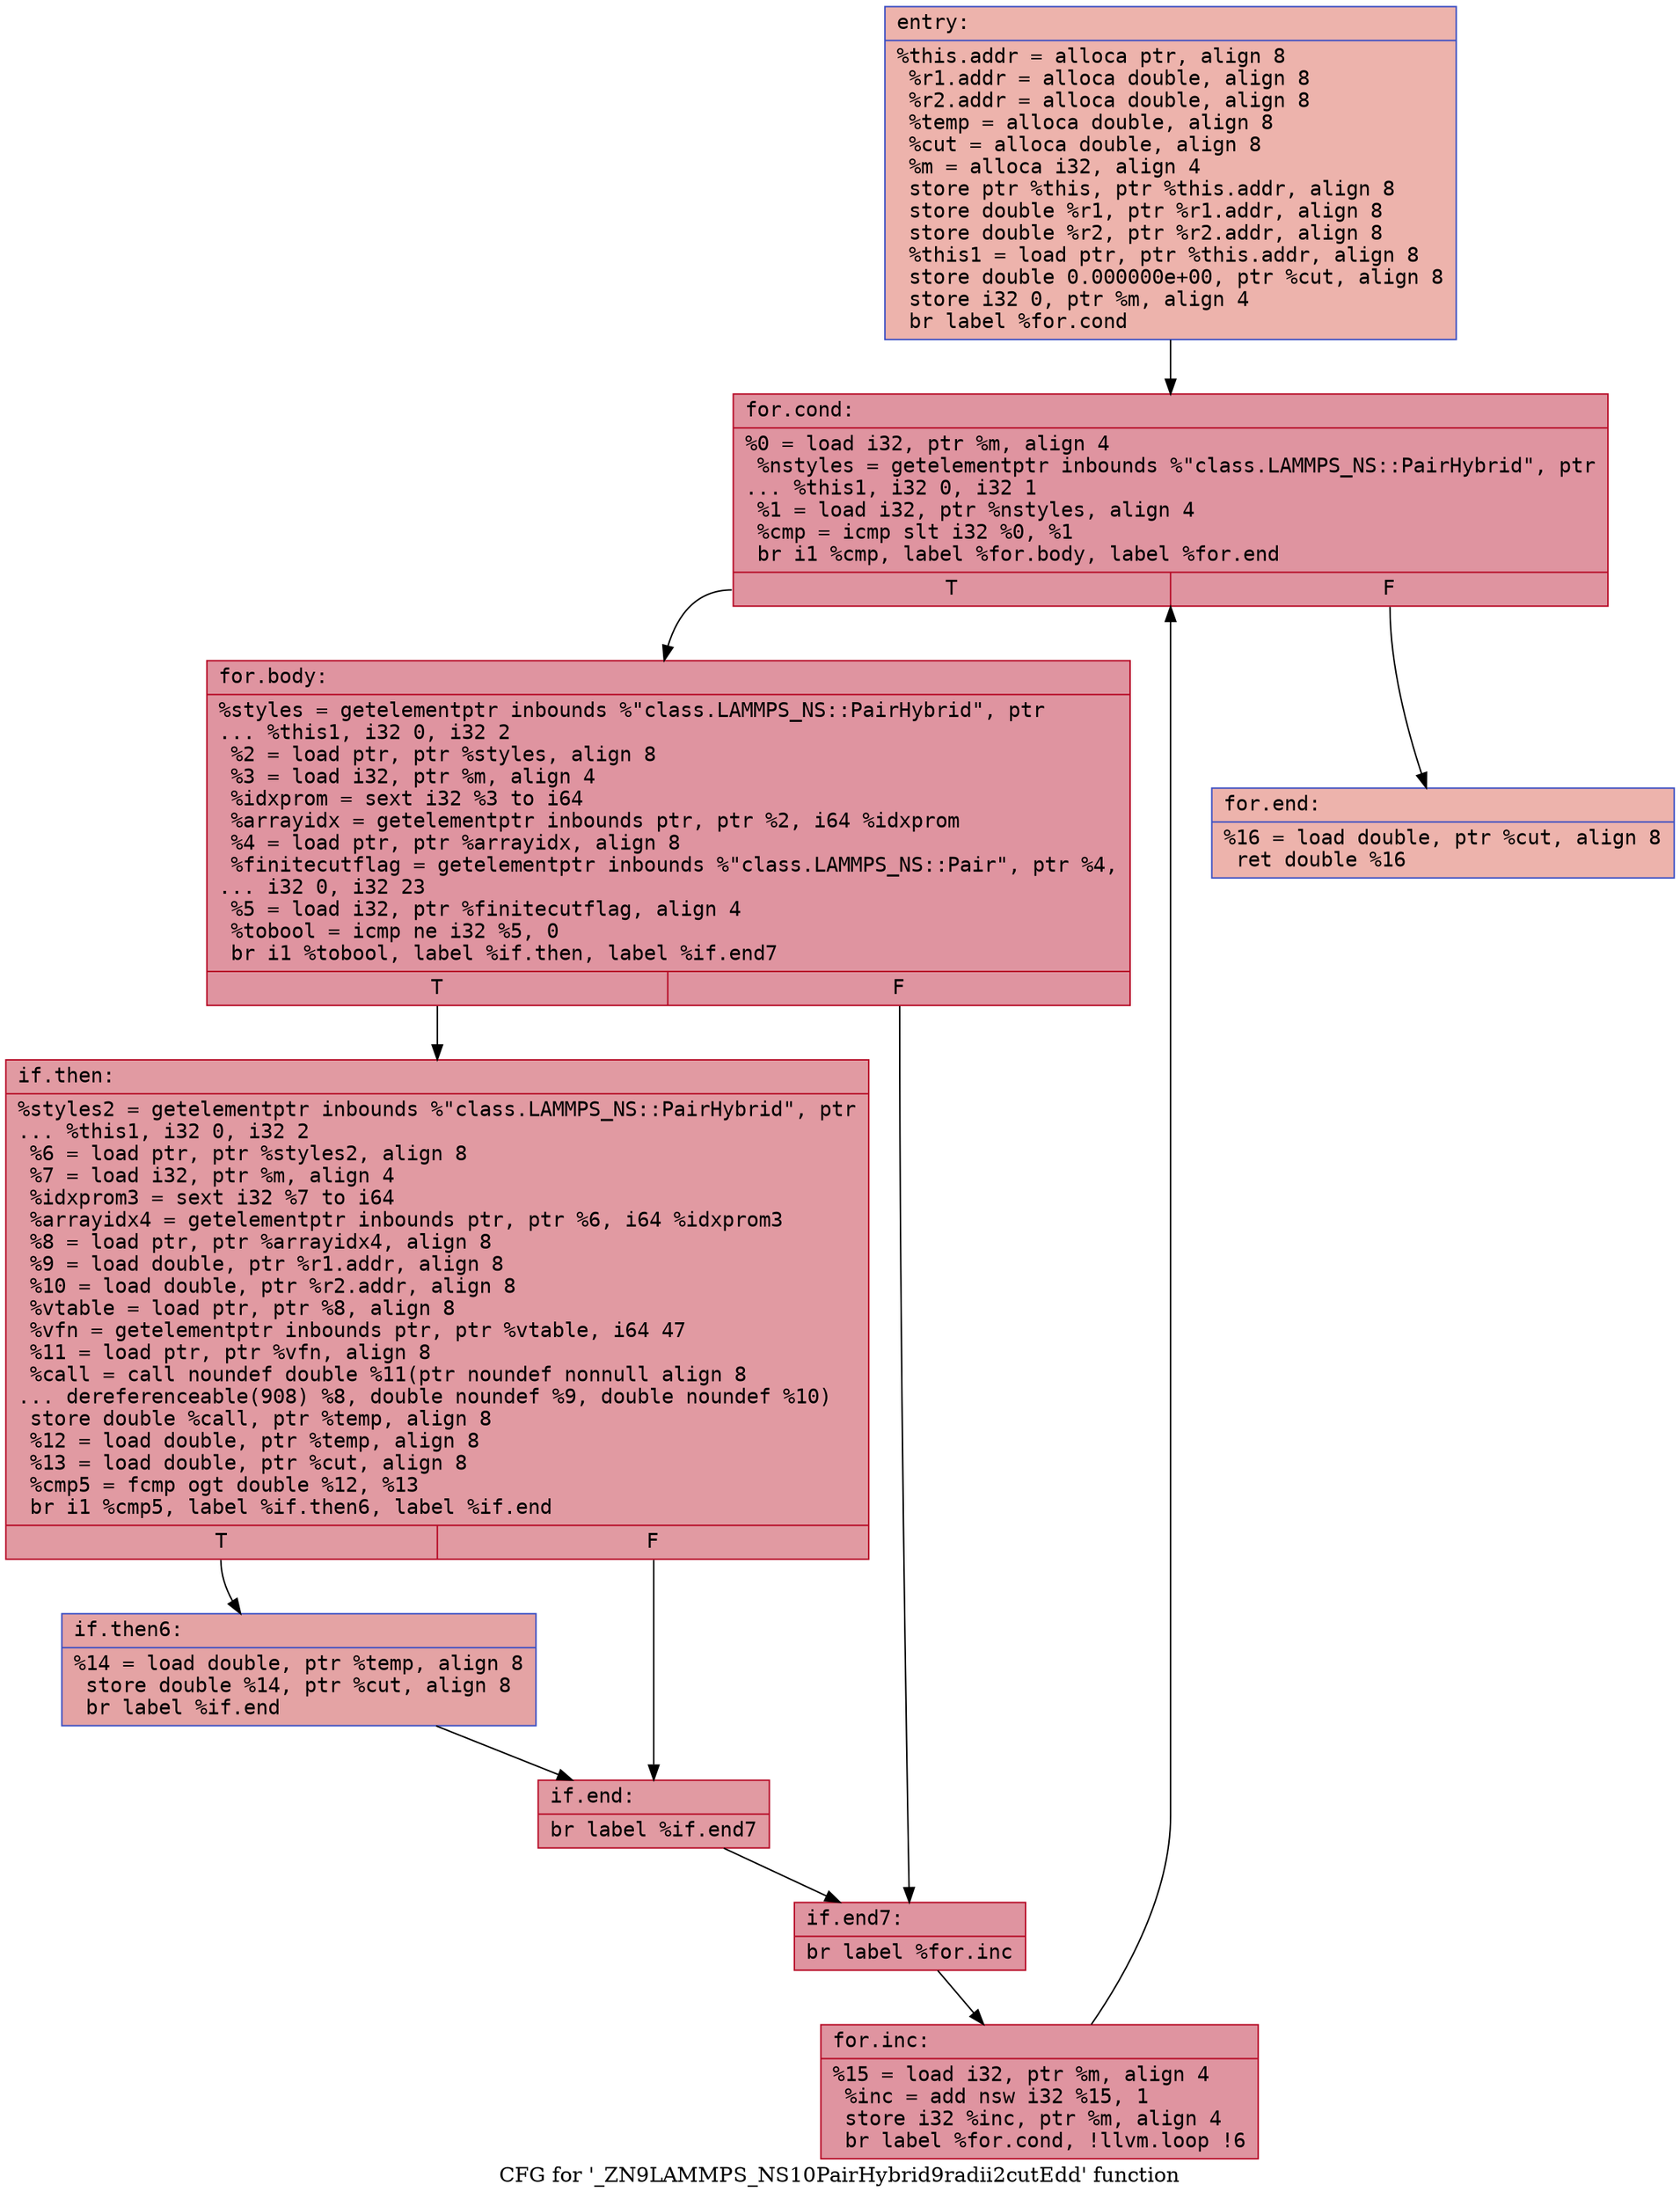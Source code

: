 digraph "CFG for '_ZN9LAMMPS_NS10PairHybrid9radii2cutEdd' function" {
	label="CFG for '_ZN9LAMMPS_NS10PairHybrid9radii2cutEdd' function";

	Node0x55975a784a60 [shape=record,color="#3d50c3ff", style=filled, fillcolor="#d6524470" fontname="Courier",label="{entry:\l|  %this.addr = alloca ptr, align 8\l  %r1.addr = alloca double, align 8\l  %r2.addr = alloca double, align 8\l  %temp = alloca double, align 8\l  %cut = alloca double, align 8\l  %m = alloca i32, align 4\l  store ptr %this, ptr %this.addr, align 8\l  store double %r1, ptr %r1.addr, align 8\l  store double %r2, ptr %r2.addr, align 8\l  %this1 = load ptr, ptr %this.addr, align 8\l  store double 0.000000e+00, ptr %cut, align 8\l  store i32 0, ptr %m, align 4\l  br label %for.cond\l}"];
	Node0x55975a784a60 -> Node0x55975a785190[tooltip="entry -> for.cond\nProbability 100.00%" ];
	Node0x55975a785190 [shape=record,color="#b70d28ff", style=filled, fillcolor="#b70d2870" fontname="Courier",label="{for.cond:\l|  %0 = load i32, ptr %m, align 4\l  %nstyles = getelementptr inbounds %\"class.LAMMPS_NS::PairHybrid\", ptr\l... %this1, i32 0, i32 1\l  %1 = load i32, ptr %nstyles, align 4\l  %cmp = icmp slt i32 %0, %1\l  br i1 %cmp, label %for.body, label %for.end\l|{<s0>T|<s1>F}}"];
	Node0x55975a785190:s0 -> Node0x55975a7855e0[tooltip="for.cond -> for.body\nProbability 96.88%" ];
	Node0x55975a785190:s1 -> Node0x55975a785630[tooltip="for.cond -> for.end\nProbability 3.12%" ];
	Node0x55975a7855e0 [shape=record,color="#b70d28ff", style=filled, fillcolor="#b70d2870" fontname="Courier",label="{for.body:\l|  %styles = getelementptr inbounds %\"class.LAMMPS_NS::PairHybrid\", ptr\l... %this1, i32 0, i32 2\l  %2 = load ptr, ptr %styles, align 8\l  %3 = load i32, ptr %m, align 4\l  %idxprom = sext i32 %3 to i64\l  %arrayidx = getelementptr inbounds ptr, ptr %2, i64 %idxprom\l  %4 = load ptr, ptr %arrayidx, align 8\l  %finitecutflag = getelementptr inbounds %\"class.LAMMPS_NS::Pair\", ptr %4,\l... i32 0, i32 23\l  %5 = load i32, ptr %finitecutflag, align 4\l  %tobool = icmp ne i32 %5, 0\l  br i1 %tobool, label %if.then, label %if.end7\l|{<s0>T|<s1>F}}"];
	Node0x55975a7855e0:s0 -> Node0x55975a785d30[tooltip="for.body -> if.then\nProbability 62.50%" ];
	Node0x55975a7855e0:s1 -> Node0x55975a785da0[tooltip="for.body -> if.end7\nProbability 37.50%" ];
	Node0x55975a785d30 [shape=record,color="#b70d28ff", style=filled, fillcolor="#bb1b2c70" fontname="Courier",label="{if.then:\l|  %styles2 = getelementptr inbounds %\"class.LAMMPS_NS::PairHybrid\", ptr\l... %this1, i32 0, i32 2\l  %6 = load ptr, ptr %styles2, align 8\l  %7 = load i32, ptr %m, align 4\l  %idxprom3 = sext i32 %7 to i64\l  %arrayidx4 = getelementptr inbounds ptr, ptr %6, i64 %idxprom3\l  %8 = load ptr, ptr %arrayidx4, align 8\l  %9 = load double, ptr %r1.addr, align 8\l  %10 = load double, ptr %r2.addr, align 8\l  %vtable = load ptr, ptr %8, align 8\l  %vfn = getelementptr inbounds ptr, ptr %vtable, i64 47\l  %11 = load ptr, ptr %vfn, align 8\l  %call = call noundef double %11(ptr noundef nonnull align 8\l... dereferenceable(908) %8, double noundef %9, double noundef %10)\l  store double %call, ptr %temp, align 8\l  %12 = load double, ptr %temp, align 8\l  %13 = load double, ptr %cut, align 8\l  %cmp5 = fcmp ogt double %12, %13\l  br i1 %cmp5, label %if.then6, label %if.end\l|{<s0>T|<s1>F}}"];
	Node0x55975a785d30:s0 -> Node0x55975a786a10[tooltip="if.then -> if.then6\nProbability 50.00%" ];
	Node0x55975a785d30:s1 -> Node0x55975a786a60[tooltip="if.then -> if.end\nProbability 50.00%" ];
	Node0x55975a786a10 [shape=record,color="#3d50c3ff", style=filled, fillcolor="#c32e3170" fontname="Courier",label="{if.then6:\l|  %14 = load double, ptr %temp, align 8\l  store double %14, ptr %cut, align 8\l  br label %if.end\l}"];
	Node0x55975a786a10 -> Node0x55975a786a60[tooltip="if.then6 -> if.end\nProbability 100.00%" ];
	Node0x55975a786a60 [shape=record,color="#b70d28ff", style=filled, fillcolor="#bb1b2c70" fontname="Courier",label="{if.end:\l|  br label %if.end7\l}"];
	Node0x55975a786a60 -> Node0x55975a785da0[tooltip="if.end -> if.end7\nProbability 100.00%" ];
	Node0x55975a785da0 [shape=record,color="#b70d28ff", style=filled, fillcolor="#b70d2870" fontname="Courier",label="{if.end7:\l|  br label %for.inc\l}"];
	Node0x55975a785da0 -> Node0x55975a786d80[tooltip="if.end7 -> for.inc\nProbability 100.00%" ];
	Node0x55975a786d80 [shape=record,color="#b70d28ff", style=filled, fillcolor="#b70d2870" fontname="Courier",label="{for.inc:\l|  %15 = load i32, ptr %m, align 4\l  %inc = add nsw i32 %15, 1\l  store i32 %inc, ptr %m, align 4\l  br label %for.cond, !llvm.loop !6\l}"];
	Node0x55975a786d80 -> Node0x55975a785190[tooltip="for.inc -> for.cond\nProbability 100.00%" ];
	Node0x55975a785630 [shape=record,color="#3d50c3ff", style=filled, fillcolor="#d6524470" fontname="Courier",label="{for.end:\l|  %16 = load double, ptr %cut, align 8\l  ret double %16\l}"];
}
